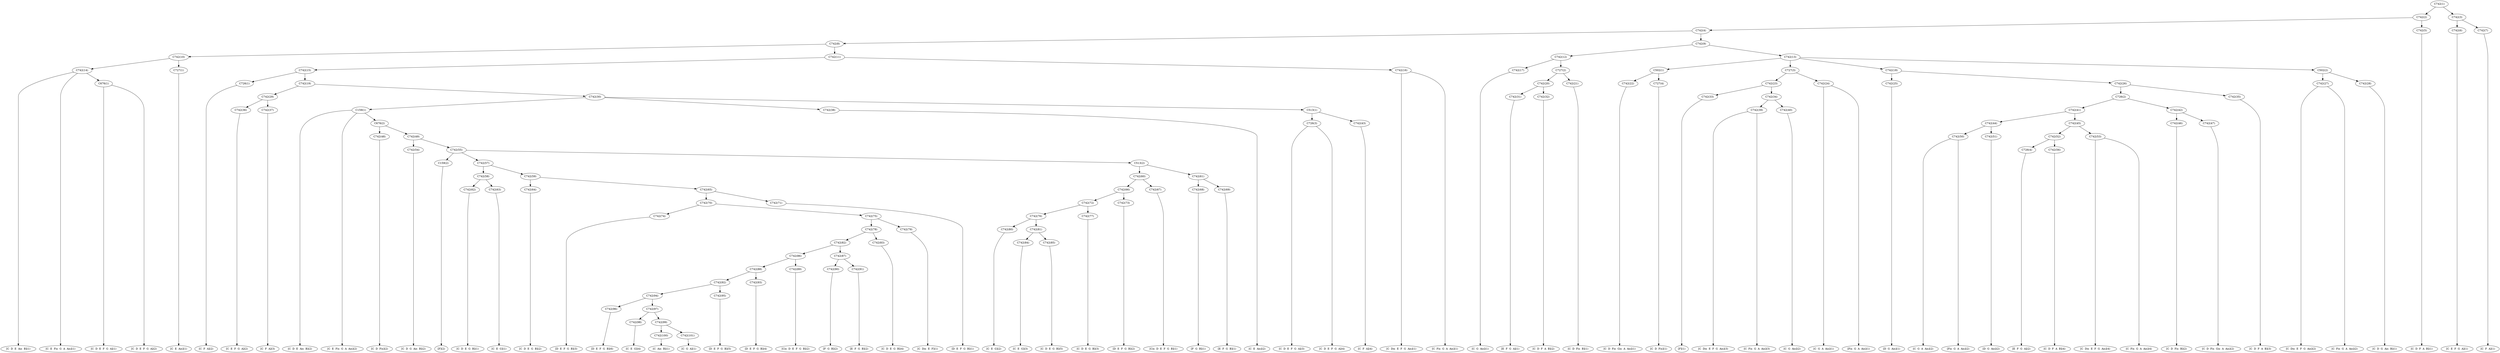 digraph sample{
"C742(1)"->"C742(2)"
"C742(1)"->"C742(3)"
"C742(2)"->"C742(4)"
"C742(2)"->"C742(5)"
"C742(3)"->"C742(6)"
"C742(3)"->"C742(7)"
"C742(4)"->"C742(8)"
"C742(4)"->"C742(9)"
"C742(5)"->"[C  D  F  A  B](1)"
"C742(6)"->"[C  E  F  G  A](1)"
"C742(7)"->"[C  F  A](1)"
"C742(8)"->"C742(10)"
"C742(8)"->"C742(11)"
"C742(9)"->"C742(12)"
"C742(9)"->"C742(13)"
"C742(10)"->"C742(14)"
"C742(10)"->"C727(1)"
"C742(11)"->"C742(15)"
"C742(11)"->"C742(16)"
"C742(12)"->"C742(17)"
"C742(12)"->"C727(2)"
"C742(13)"->"C502(1)"
"C742(13)"->"C727(3)"
"C742(13)"->"C742(18)"
"C742(13)"->"C502(2)"
"C742(14)"->"[C  D  E  Ais  B](1)"
"C742(14)"->"[C  E  Fis  G  A  Ais](1)"
"C742(14)"->"C676(1)"
"C727(1)"->"[C  E  Ais](1)"
"C742(15)"->"C726(1)"
"C742(15)"->"C742(19)"
"C742(16)"->"[C  Dis  E  F  G  Ais](1)"
"C742(16)"->"[C  Fis  G  A  Ais](1)"
"C742(17)"->"[C  G  Ais](1)"
"C727(2)"->"C742(20)"
"C727(2)"->"C742(21)"
"C502(1)"->"C742(22)"
"C502(1)"->"C727(4)"
"C727(3)"->"C742(23)"
"C727(3)"->"C742(24)"
"C742(18)"->"C742(25)"
"C742(18)"->"C742(26)"
"C502(2)"->"C742(27)"
"C502(2)"->"C742(28)"
"C676(1)"->"[C  D  E  F  G  A](1)"
"C676(1)"->"[C  D  E  F  G  A](2)"
"C726(1)"->"[C  F  A](2)"
"C742(19)"->"C742(29)"
"C742(19)"->"C742(30)"
"C742(20)"->"C742(31)"
"C742(20)"->"C742(32)"
"C742(21)"->"[C  D  Fis  B](1)"
"C742(22)"->"[C  D  Fis  Gis  A  Ais](1)"
"C727(4)"->"[C  D  Fis](1)"
"C742(23)"->"C742(33)"
"C742(23)"->"C742(34)"
"C742(24)"->"[C  G  A  Ais](1)"
"C742(24)"->"[Fis  G  A  Ais](1)"
"C742(25)"->"[D  G  Ais](1)"
"C742(26)"->"C726(2)"
"C742(26)"->"C742(35)"
"C742(27)"->"[C  Dis  E  F  G  Ais](2)"
"C742(27)"->"[C  Fis  G  A  Ais](2)"
"C742(28)"->"[C  D  G  Ais  B](1)"
"C742(29)"->"C742(36)"
"C742(29)"->"C742(37)"
"C742(30)"->"C159(1)"
"C742(30)"->"C742(38)"
"C742(30)"->"C513(1)"
"C742(31)"->"[E  F  G  A](1)"
"C742(32)"->"[C  D  F  A  B](2)"
"C742(33)"->"[F](1)"
"C742(34)"->"C742(39)"
"C742(34)"->"C742(40)"
"C726(2)"->"C742(41)"
"C726(2)"->"C742(42)"
"C742(35)"->"[C  D  F  A  B](3)"
"C742(36)"->"[C  E  F  G  A](2)"
"C742(37)"->"[C  F  A](3)"
"C159(1)"->"[C  D  E  Ais  B](2)"
"C159(1)"->"[C  E  Fis  G  A  Ais](2)"
"C159(1)"->"C676(2)"
"C742(38)"->"[C  E  Ais](2)"
"C513(1)"->"C726(3)"
"C513(1)"->"C742(43)"
"C742(39)"->"[C  Dis  E  F  G  Ais](3)"
"C742(39)"->"[C  Fis  G  A  Ais](3)"
"C742(40)"->"[C  G  Ais](2)"
"C742(41)"->"C742(44)"
"C742(41)"->"C742(45)"
"C742(42)"->"C742(46)"
"C742(42)"->"C742(47)"
"C676(2)"->"C742(48)"
"C676(2)"->"C742(49)"
"C726(3)"->"[C  D  E  F  G  A](3)"
"C726(3)"->"[C  D  E  F  G  A](4)"
"C742(43)"->"[C  F  A](4)"
"C742(44)"->"C742(50)"
"C742(44)"->"C742(51)"
"C742(45)"->"C742(52)"
"C742(45)"->"C742(53)"
"C742(46)"->"[C  D  Fis  B](2)"
"C742(47)"->"[C  D  Fis  Gis  A  Ais](2)"
"C742(48)"->"[C  D  Fis](2)"
"C742(49)"->"C742(54)"
"C742(49)"->"C742(55)"
"C742(50)"->"[C  G  A  Ais](2)"
"C742(50)"->"[Fis  G  A  Ais](2)"
"C742(51)"->"[D  G  Ais](2)"
"C742(52)"->"C726(4)"
"C742(52)"->"C742(56)"
"C742(53)"->"[C  Dis  E  F  G  Ais](4)"
"C742(53)"->"[C  Fis  G  A  Ais](4)"
"C742(54)"->"[C  D  G  Ais  B](2)"
"C742(55)"->"C159(2)"
"C742(55)"->"C742(57)"
"C742(55)"->"C513(2)"
"C726(4)"->"[E  F  G  A](2)"
"C742(56)"->"[C  D  F  A  B](4)"
"C159(2)"->"[F](2)"
"C742(57)"->"C742(58)"
"C742(57)"->"C742(59)"
"C513(2)"->"C742(60)"
"C513(2)"->"C742(61)"
"C742(58)"->"C742(62)"
"C742(58)"->"C742(63)"
"C742(59)"->"C742(64)"
"C742(59)"->"C742(65)"
"C742(60)"->"C742(66)"
"C742(60)"->"C742(67)"
"C742(61)"->"C742(68)"
"C742(61)"->"C742(69)"
"C742(62)"->"[C  D  E  G  B](1)"
"C742(63)"->"[C  E  G](1)"
"C742(64)"->"[C  D  E  G  B](2)"
"C742(65)"->"C742(70)"
"C742(65)"->"C742(71)"
"C742(66)"->"C742(72)"
"C742(66)"->"C742(73)"
"C742(67)"->"[Cis  D  E  F  G  B](1)"
"C742(68)"->"[F  G  B](1)"
"C742(69)"->"[E  F  G  B](1)"
"C742(70)"->"C742(74)"
"C742(70)"->"C742(75)"
"C742(71)"->"[D  E  F  G  B](1)"
"C742(72)"->"C742(76)"
"C742(72)"->"C742(77)"
"C742(73)"->"[D  E  F  G  B](2)"
"C742(74)"->"[D  E  F  G  B](3)"
"C742(75)"->"C742(78)"
"C742(75)"->"C742(79)"
"C742(76)"->"C742(80)"
"C742(76)"->"C742(81)"
"C742(77)"->"[C  D  E  G  B](3)"
"C742(78)"->"C742(82)"
"C742(78)"->"C742(83)"
"C742(79)"->"[C  Dis  E  F](1)"
"C742(80)"->"[C  E  G](2)"
"C742(81)"->"C742(84)"
"C742(81)"->"C742(85)"
"C742(82)"->"C742(86)"
"C742(82)"->"C742(87)"
"C742(83)"->"[C  D  E  G  B](4)"
"C742(84)"->"[C  E  G](3)"
"C742(85)"->"[C  D  E  G  B](5)"
"C742(86)"->"C742(88)"
"C742(86)"->"C742(89)"
"C742(87)"->"C742(90)"
"C742(87)"->"C742(91)"
"C742(88)"->"C742(92)"
"C742(88)"->"C742(93)"
"C742(89)"->"[Cis  D  E  F  G  B](2)"
"C742(90)"->"[F  G  B](2)"
"C742(91)"->"[E  F  G  B](2)"
"C742(92)"->"C742(94)"
"C742(92)"->"C742(95)"
"C742(93)"->"[D  E  F  G  B](4)"
"C742(94)"->"C742(96)"
"C742(94)"->"C742(97)"
"C742(95)"->"[D  E  F  G  B](5)"
"C742(96)"->"[D  E  F  G  B](6)"
"C742(97)"->"C742(98)"
"C742(97)"->"C742(99)"
"C742(98)"->"[C  E  G](4)"
"C742(99)"->"C742(100)"
"C742(99)"->"C742(101)"
"C742(100)"->"[C  Ais  B](1)"
"C742(101)"->"[C  G  A](1)"
{rank = min; "C742(1)";}
{rank = same; "C742(2)"; "C742(3)";}
{rank = same; "C742(4)"; "C742(5)"; "C742(6)"; "C742(7)";}
{rank = same; "C742(8)"; "C742(9)";}
{rank = same; "C742(10)"; "C742(11)"; "C742(12)"; "C742(13)";}
{rank = same; "C742(14)"; "C727(1)"; "C742(15)"; "C742(16)"; "C742(17)"; "C727(2)"; "C502(1)"; "C727(3)"; "C742(18)"; "C502(2)";}
{rank = same; "C676(1)"; "C726(1)"; "C742(19)"; "C742(20)"; "C742(21)"; "C742(22)"; "C727(4)"; "C742(23)"; "C742(24)"; "C742(25)"; "C742(26)"; "C742(27)"; "C742(28)";}
{rank = same; "C742(29)"; "C742(30)"; "C742(31)"; "C742(32)"; "C742(33)"; "C742(34)"; "C726(2)"; "C742(35)";}
{rank = same; "C742(36)"; "C742(37)"; "C159(1)"; "C742(38)"; "C513(1)"; "C742(39)"; "C742(40)"; "C742(41)"; "C742(42)";}
{rank = same; "C676(2)"; "C726(3)"; "C742(43)"; "C742(44)"; "C742(45)"; "C742(46)"; "C742(47)";}
{rank = same; "C742(48)"; "C742(49)"; "C742(50)"; "C742(51)"; "C742(52)"; "C742(53)";}
{rank = same; "C742(54)"; "C742(55)"; "C726(4)"; "C742(56)";}
{rank = same; "C159(2)"; "C742(57)"; "C513(2)";}
{rank = same; "C742(58)"; "C742(59)"; "C742(60)"; "C742(61)";}
{rank = same; "C742(62)"; "C742(63)"; "C742(64)"; "C742(65)"; "C742(66)"; "C742(67)"; "C742(68)"; "C742(69)";}
{rank = same; "C742(70)"; "C742(71)"; "C742(72)"; "C742(73)";}
{rank = same; "C742(74)"; "C742(75)"; "C742(76)"; "C742(77)";}
{rank = same; "C742(78)"; "C742(79)"; "C742(80)"; "C742(81)";}
{rank = same; "C742(82)"; "C742(83)"; "C742(84)"; "C742(85)";}
{rank = same; "C742(86)"; "C742(87)";}
{rank = same; "C742(88)"; "C742(89)"; "C742(90)"; "C742(91)";}
{rank = same; "C742(92)"; "C742(93)";}
{rank = same; "C742(94)"; "C742(95)";}
{rank = same; "C742(96)"; "C742(97)";}
{rank = same; "C742(98)"; "C742(99)";}
{rank = same; "C742(100)"; "C742(101)";}
{rank = same; "[C  D  F  A  B](1)"; "[C  E  F  G  A](1)"; "[C  F  A](1)"; "[C  D  E  Ais  B](1)"; "[C  E  Fis  G  A  Ais](1)"; "[C  E  Ais](1)"; "[C  Dis  E  F  G  Ais](1)"; "[C  Fis  G  A  Ais](1)"; "[C  G  Ais](1)"; "[C  D  E  F  G  A](1)"; "[C  D  E  F  G  A](2)"; "[C  F  A](2)"; "[C  D  Fis  B](1)"; "[C  D  Fis  Gis  A  Ais](1)"; "[C  D  Fis](1)"; "[C  G  A  Ais](1)"; "[Fis  G  A  Ais](1)"; "[D  G  Ais](1)"; "[C  Dis  E  F  G  Ais](2)"; "[C  Fis  G  A  Ais](2)"; "[C  D  G  Ais  B](1)"; "[E  F  G  A](1)"; "[C  D  F  A  B](2)"; "[F](1)"; "[C  D  F  A  B](3)"; "[C  E  F  G  A](2)"; "[C  F  A](3)"; "[C  D  E  Ais  B](2)"; "[C  E  Fis  G  A  Ais](2)"; "[C  E  Ais](2)"; "[C  Dis  E  F  G  Ais](3)"; "[C  Fis  G  A  Ais](3)"; "[C  G  Ais](2)"; "[C  D  E  F  G  A](3)"; "[C  D  E  F  G  A](4)"; "[C  F  A](4)"; "[C  D  Fis  B](2)"; "[C  D  Fis  Gis  A  Ais](2)"; "[C  D  Fis](2)"; "[C  G  A  Ais](2)"; "[Fis  G  A  Ais](2)"; "[D  G  Ais](2)"; "[C  Dis  E  F  G  Ais](4)"; "[C  Fis  G  A  Ais](4)"; "[C  D  G  Ais  B](2)"; "[E  F  G  A](2)"; "[C  D  F  A  B](4)"; "[F](2)"; "[C  D  E  G  B](1)"; "[C  E  G](1)"; "[C  D  E  G  B](2)"; "[Cis  D  E  F  G  B](1)"; "[F  G  B](1)"; "[E  F  G  B](1)"; "[D  E  F  G  B](1)"; "[D  E  F  G  B](2)"; "[D  E  F  G  B](3)"; "[C  D  E  G  B](3)"; "[C  Dis  E  F](1)"; "[C  E  G](2)"; "[C  D  E  G  B](4)"; "[C  E  G](3)"; "[C  D  E  G  B](5)"; "[Cis  D  E  F  G  B](2)"; "[F  G  B](2)"; "[E  F  G  B](2)"; "[D  E  F  G  B](4)"; "[D  E  F  G  B](5)"; "[D  E  F  G  B](6)"; "[C  E  G](4)"; "[C  Ais  B](1)"; "[C  G  A](1)";}
}